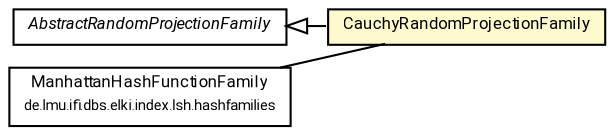 #!/usr/local/bin/dot
#
# Class diagram 
# Generated by UMLGraph version R5_7_2-60-g0e99a6 (http://www.spinellis.gr/umlgraph/)
#

digraph G {
	graph [fontnames="svg"]
	edge [fontname="Roboto",fontsize=7,labelfontname="Roboto",labelfontsize=7,color="black"];
	node [fontname="Roboto",fontcolor="black",fontsize=8,shape=plaintext,margin=0,width=0,height=0];
	nodesep=0.15;
	ranksep=0.25;
	rankdir=LR;
	// de.lmu.ifi.dbs.elki.data.projection.random.CauchyRandomProjectionFamily
	c2347320 [label=<<table title="de.lmu.ifi.dbs.elki.data.projection.random.CauchyRandomProjectionFamily" border="0" cellborder="1" cellspacing="0" cellpadding="2" bgcolor="lemonChiffon" href="CauchyRandomProjectionFamily.html" target="_parent">
		<tr><td><table border="0" cellspacing="0" cellpadding="1">
		<tr><td align="center" balign="center"> <font face="Roboto">CauchyRandomProjectionFamily</font> </td></tr>
		</table></td></tr>
		</table>>, URL="CauchyRandomProjectionFamily.html"];
	// de.lmu.ifi.dbs.elki.data.projection.random.AbstractRandomProjectionFamily
	c2347324 [label=<<table title="de.lmu.ifi.dbs.elki.data.projection.random.AbstractRandomProjectionFamily" border="0" cellborder="1" cellspacing="0" cellpadding="2" href="AbstractRandomProjectionFamily.html" target="_parent">
		<tr><td><table border="0" cellspacing="0" cellpadding="1">
		<tr><td align="center" balign="center"> <font face="Roboto"><i>AbstractRandomProjectionFamily</i></font> </td></tr>
		</table></td></tr>
		</table>>, URL="AbstractRandomProjectionFamily.html"];
	// de.lmu.ifi.dbs.elki.index.lsh.hashfamilies.ManhattanHashFunctionFamily
	c2348483 [label=<<table title="de.lmu.ifi.dbs.elki.index.lsh.hashfamilies.ManhattanHashFunctionFamily" border="0" cellborder="1" cellspacing="0" cellpadding="2" href="../../../index/lsh/hashfamilies/ManhattanHashFunctionFamily.html" target="_parent">
		<tr><td><table border="0" cellspacing="0" cellpadding="1">
		<tr><td align="center" balign="center"> <font face="Roboto">ManhattanHashFunctionFamily</font> </td></tr>
		<tr><td align="center" balign="center"> <font face="Roboto" point-size="7.0">de.lmu.ifi.dbs.elki.index.lsh.hashfamilies</font> </td></tr>
		</table></td></tr>
		</table>>, URL="../../../index/lsh/hashfamilies/ManhattanHashFunctionFamily.html"];
	// de.lmu.ifi.dbs.elki.data.projection.random.CauchyRandomProjectionFamily extends de.lmu.ifi.dbs.elki.data.projection.random.AbstractRandomProjectionFamily
	c2347324 -> c2347320 [arrowtail=empty,dir=back,weight=10];
	// de.lmu.ifi.dbs.elki.index.lsh.hashfamilies.ManhattanHashFunctionFamily assoc de.lmu.ifi.dbs.elki.data.projection.random.CauchyRandomProjectionFamily
	c2348483 -> c2347320 [arrowhead=none,weight=2];
}

